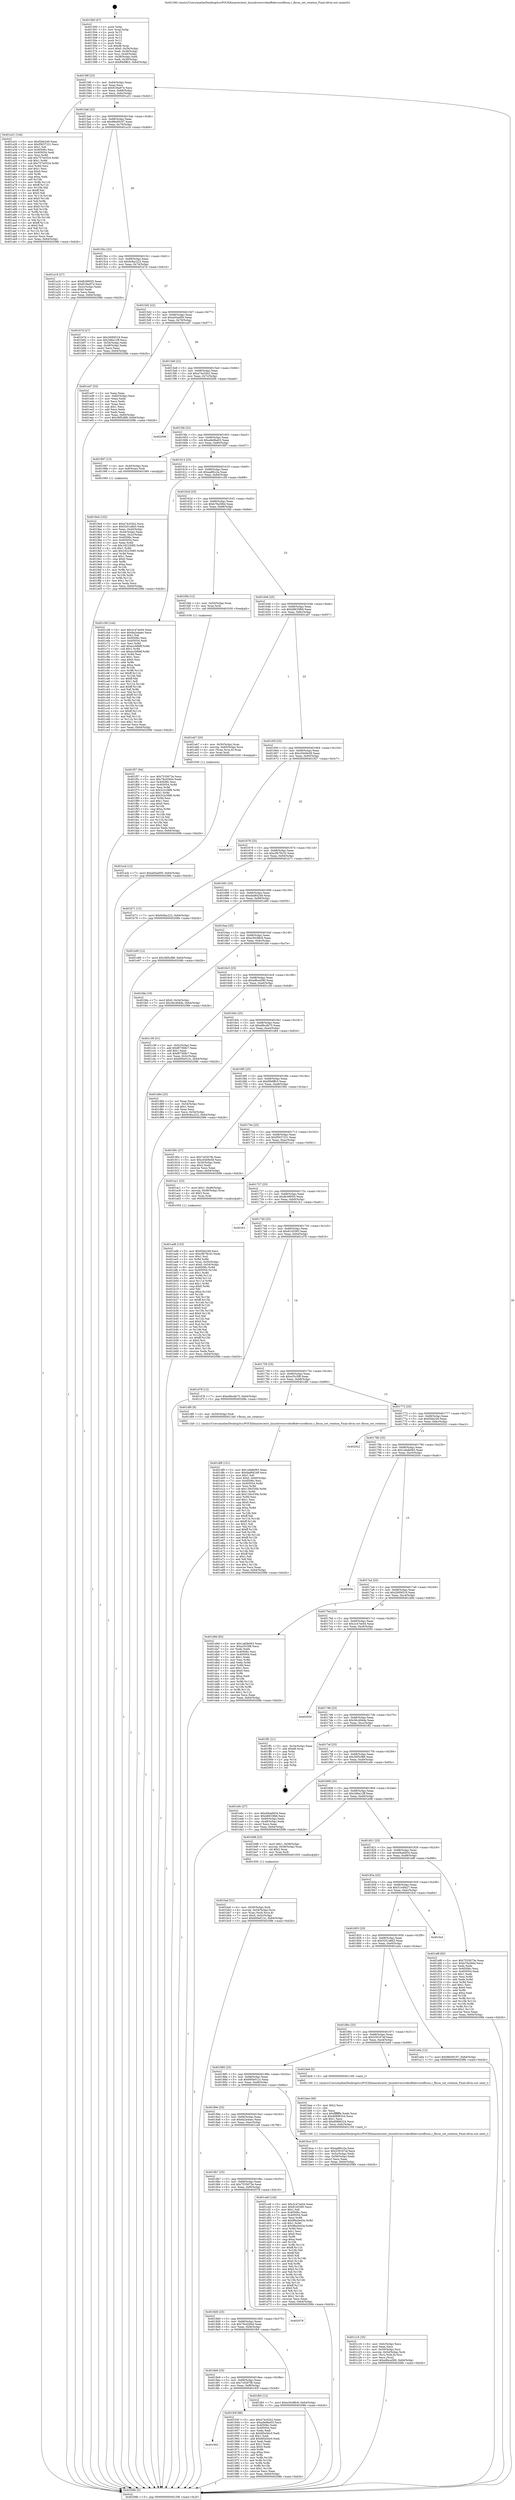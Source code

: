 digraph "0x401560" {
  label = "0x401560 (/mnt/c/Users/mathe/Desktop/tcc/POCII/binaries/extr_linuxdriversvideofbdevcorefbcon.c_fbcon_set_rotation_Final-ollvm.out::main(0))"
  labelloc = "t"
  node[shape=record]

  Entry [label="",width=0.3,height=0.3,shape=circle,fillcolor=black,style=filled]
  "0x40158f" [label="{
     0x40158f [23]\l
     | [instrs]\l
     &nbsp;&nbsp;0x40158f \<+3\>: mov -0x64(%rbp),%eax\l
     &nbsp;&nbsp;0x401592 \<+2\>: mov %eax,%ecx\l
     &nbsp;&nbsp;0x401594 \<+6\>: sub $0x81f4a974,%ecx\l
     &nbsp;&nbsp;0x40159a \<+3\>: mov %eax,-0x68(%rbp)\l
     &nbsp;&nbsp;0x40159d \<+3\>: mov %ecx,-0x6c(%rbp)\l
     &nbsp;&nbsp;0x4015a0 \<+6\>: je 0000000000401a31 \<main+0x4d1\>\l
  }"]
  "0x401a31" [label="{
     0x401a31 [144]\l
     | [instrs]\l
     &nbsp;&nbsp;0x401a31 \<+5\>: mov $0xf2bb249,%eax\l
     &nbsp;&nbsp;0x401a36 \<+5\>: mov $0xf5637221,%ecx\l
     &nbsp;&nbsp;0x401a3b \<+2\>: mov $0x1,%dl\l
     &nbsp;&nbsp;0x401a3d \<+7\>: mov 0x40506c,%esi\l
     &nbsp;&nbsp;0x401a44 \<+7\>: mov 0x405054,%edi\l
     &nbsp;&nbsp;0x401a4b \<+3\>: mov %esi,%r8d\l
     &nbsp;&nbsp;0x401a4e \<+7\>: add $0x757e0324,%r8d\l
     &nbsp;&nbsp;0x401a55 \<+4\>: sub $0x1,%r8d\l
     &nbsp;&nbsp;0x401a59 \<+7\>: sub $0x757e0324,%r8d\l
     &nbsp;&nbsp;0x401a60 \<+4\>: imul %r8d,%esi\l
     &nbsp;&nbsp;0x401a64 \<+3\>: and $0x1,%esi\l
     &nbsp;&nbsp;0x401a67 \<+3\>: cmp $0x0,%esi\l
     &nbsp;&nbsp;0x401a6a \<+4\>: sete %r9b\l
     &nbsp;&nbsp;0x401a6e \<+3\>: cmp $0xa,%edi\l
     &nbsp;&nbsp;0x401a71 \<+4\>: setl %r10b\l
     &nbsp;&nbsp;0x401a75 \<+3\>: mov %r9b,%r11b\l
     &nbsp;&nbsp;0x401a78 \<+4\>: xor $0xff,%r11b\l
     &nbsp;&nbsp;0x401a7c \<+3\>: mov %r10b,%bl\l
     &nbsp;&nbsp;0x401a7f \<+3\>: xor $0xff,%bl\l
     &nbsp;&nbsp;0x401a82 \<+3\>: xor $0x0,%dl\l
     &nbsp;&nbsp;0x401a85 \<+3\>: mov %r11b,%r14b\l
     &nbsp;&nbsp;0x401a88 \<+4\>: and $0x0,%r14b\l
     &nbsp;&nbsp;0x401a8c \<+3\>: and %dl,%r9b\l
     &nbsp;&nbsp;0x401a8f \<+3\>: mov %bl,%r15b\l
     &nbsp;&nbsp;0x401a92 \<+4\>: and $0x0,%r15b\l
     &nbsp;&nbsp;0x401a96 \<+3\>: and %dl,%r10b\l
     &nbsp;&nbsp;0x401a99 \<+3\>: or %r9b,%r14b\l
     &nbsp;&nbsp;0x401a9c \<+3\>: or %r10b,%r15b\l
     &nbsp;&nbsp;0x401a9f \<+3\>: xor %r15b,%r14b\l
     &nbsp;&nbsp;0x401aa2 \<+3\>: or %bl,%r11b\l
     &nbsp;&nbsp;0x401aa5 \<+4\>: xor $0xff,%r11b\l
     &nbsp;&nbsp;0x401aa9 \<+3\>: or $0x0,%dl\l
     &nbsp;&nbsp;0x401aac \<+3\>: and %dl,%r11b\l
     &nbsp;&nbsp;0x401aaf \<+3\>: or %r11b,%r14b\l
     &nbsp;&nbsp;0x401ab2 \<+4\>: test $0x1,%r14b\l
     &nbsp;&nbsp;0x401ab6 \<+3\>: cmovne %ecx,%eax\l
     &nbsp;&nbsp;0x401ab9 \<+3\>: mov %eax,-0x64(%rbp)\l
     &nbsp;&nbsp;0x401abc \<+5\>: jmp 000000000040208b \<main+0xb2b\>\l
  }"]
  "0x4015a6" [label="{
     0x4015a6 [22]\l
     | [instrs]\l
     &nbsp;&nbsp;0x4015a6 \<+5\>: jmp 00000000004015ab \<main+0x4b\>\l
     &nbsp;&nbsp;0x4015ab \<+3\>: mov -0x68(%rbp),%eax\l
     &nbsp;&nbsp;0x4015ae \<+5\>: sub $0x98e09197,%eax\l
     &nbsp;&nbsp;0x4015b3 \<+3\>: mov %eax,-0x70(%rbp)\l
     &nbsp;&nbsp;0x4015b6 \<+6\>: je 0000000000401a16 \<main+0x4b6\>\l
  }"]
  Exit [label="",width=0.3,height=0.3,shape=circle,fillcolor=black,style=filled,peripheries=2]
  "0x401a16" [label="{
     0x401a16 [27]\l
     | [instrs]\l
     &nbsp;&nbsp;0x401a16 \<+5\>: mov $0xfb3995f3,%eax\l
     &nbsp;&nbsp;0x401a1b \<+5\>: mov $0x81f4a974,%ecx\l
     &nbsp;&nbsp;0x401a20 \<+3\>: mov -0x2c(%rbp),%edx\l
     &nbsp;&nbsp;0x401a23 \<+3\>: cmp $0x0,%edx\l
     &nbsp;&nbsp;0x401a26 \<+3\>: cmove %ecx,%eax\l
     &nbsp;&nbsp;0x401a29 \<+3\>: mov %eax,-0x64(%rbp)\l
     &nbsp;&nbsp;0x401a2c \<+5\>: jmp 000000000040208b \<main+0xb2b\>\l
  }"]
  "0x4015bc" [label="{
     0x4015bc [22]\l
     | [instrs]\l
     &nbsp;&nbsp;0x4015bc \<+5\>: jmp 00000000004015c1 \<main+0x61\>\l
     &nbsp;&nbsp;0x4015c1 \<+3\>: mov -0x68(%rbp),%eax\l
     &nbsp;&nbsp;0x4015c4 \<+5\>: sub $0x9c8ac222,%eax\l
     &nbsp;&nbsp;0x4015c9 \<+3\>: mov %eax,-0x74(%rbp)\l
     &nbsp;&nbsp;0x4015cc \<+6\>: je 0000000000401b7d \<main+0x61d\>\l
  }"]
  "0x401f57" [label="{
     0x401f57 [94]\l
     | [instrs]\l
     &nbsp;&nbsp;0x401f57 \<+5\>: mov $0x7535673e,%ecx\l
     &nbsp;&nbsp;0x401f5c \<+5\>: mov $0x79cd2844,%edx\l
     &nbsp;&nbsp;0x401f61 \<+7\>: mov 0x40506c,%esi\l
     &nbsp;&nbsp;0x401f68 \<+8\>: mov 0x405054,%r8d\l
     &nbsp;&nbsp;0x401f70 \<+3\>: mov %esi,%r9d\l
     &nbsp;&nbsp;0x401f73 \<+7\>: sub $0x3c2c38f6,%r9d\l
     &nbsp;&nbsp;0x401f7a \<+4\>: sub $0x1,%r9d\l
     &nbsp;&nbsp;0x401f7e \<+7\>: add $0x3c2c38f6,%r9d\l
     &nbsp;&nbsp;0x401f85 \<+4\>: imul %r9d,%esi\l
     &nbsp;&nbsp;0x401f89 \<+3\>: and $0x1,%esi\l
     &nbsp;&nbsp;0x401f8c \<+3\>: cmp $0x0,%esi\l
     &nbsp;&nbsp;0x401f8f \<+4\>: sete %r10b\l
     &nbsp;&nbsp;0x401f93 \<+4\>: cmp $0xa,%r8d\l
     &nbsp;&nbsp;0x401f97 \<+4\>: setl %r11b\l
     &nbsp;&nbsp;0x401f9b \<+3\>: mov %r10b,%bl\l
     &nbsp;&nbsp;0x401f9e \<+3\>: and %r11b,%bl\l
     &nbsp;&nbsp;0x401fa1 \<+3\>: xor %r11b,%r10b\l
     &nbsp;&nbsp;0x401fa4 \<+3\>: or %r10b,%bl\l
     &nbsp;&nbsp;0x401fa7 \<+3\>: test $0x1,%bl\l
     &nbsp;&nbsp;0x401faa \<+3\>: cmovne %edx,%ecx\l
     &nbsp;&nbsp;0x401fad \<+3\>: mov %ecx,-0x64(%rbp)\l
     &nbsp;&nbsp;0x401fb0 \<+5\>: jmp 000000000040208b \<main+0xb2b\>\l
  }"]
  "0x401b7d" [label="{
     0x401b7d [27]\l
     | [instrs]\l
     &nbsp;&nbsp;0x401b7d \<+5\>: mov $0x260f4519,%eax\l
     &nbsp;&nbsp;0x401b82 \<+5\>: mov $0x3d6e12ff,%ecx\l
     &nbsp;&nbsp;0x401b87 \<+3\>: mov -0x54(%rbp),%edx\l
     &nbsp;&nbsp;0x401b8a \<+3\>: cmp -0x48(%rbp),%edx\l
     &nbsp;&nbsp;0x401b8d \<+3\>: cmovl %ecx,%eax\l
     &nbsp;&nbsp;0x401b90 \<+3\>: mov %eax,-0x64(%rbp)\l
     &nbsp;&nbsp;0x401b93 \<+5\>: jmp 000000000040208b \<main+0xb2b\>\l
  }"]
  "0x4015d2" [label="{
     0x4015d2 [22]\l
     | [instrs]\l
     &nbsp;&nbsp;0x4015d2 \<+5\>: jmp 00000000004015d7 \<main+0x77\>\l
     &nbsp;&nbsp;0x4015d7 \<+3\>: mov -0x68(%rbp),%eax\l
     &nbsp;&nbsp;0x4015da \<+5\>: sub $0xa05aef50,%eax\l
     &nbsp;&nbsp;0x4015df \<+3\>: mov %eax,-0x78(%rbp)\l
     &nbsp;&nbsp;0x4015e2 \<+6\>: je 0000000000401ed7 \<main+0x977\>\l
  }"]
  "0x401ecb" [label="{
     0x401ecb [12]\l
     | [instrs]\l
     &nbsp;&nbsp;0x401ecb \<+7\>: movl $0xa05aef50,-0x64(%rbp)\l
     &nbsp;&nbsp;0x401ed2 \<+5\>: jmp 000000000040208b \<main+0xb2b\>\l
  }"]
  "0x401ed7" [label="{
     0x401ed7 [33]\l
     | [instrs]\l
     &nbsp;&nbsp;0x401ed7 \<+2\>: xor %eax,%eax\l
     &nbsp;&nbsp;0x401ed9 \<+3\>: mov -0x60(%rbp),%ecx\l
     &nbsp;&nbsp;0x401edc \<+2\>: mov %eax,%edx\l
     &nbsp;&nbsp;0x401ede \<+2\>: sub %ecx,%edx\l
     &nbsp;&nbsp;0x401ee0 \<+2\>: mov %eax,%ecx\l
     &nbsp;&nbsp;0x401ee2 \<+3\>: sub $0x1,%ecx\l
     &nbsp;&nbsp;0x401ee5 \<+2\>: add %ecx,%edx\l
     &nbsp;&nbsp;0x401ee7 \<+2\>: sub %edx,%eax\l
     &nbsp;&nbsp;0x401ee9 \<+3\>: mov %eax,-0x60(%rbp)\l
     &nbsp;&nbsp;0x401eec \<+7\>: movl $0x36f5cf88,-0x64(%rbp)\l
     &nbsp;&nbsp;0x401ef3 \<+5\>: jmp 000000000040208b \<main+0xb2b\>\l
  }"]
  "0x4015e8" [label="{
     0x4015e8 [22]\l
     | [instrs]\l
     &nbsp;&nbsp;0x4015e8 \<+5\>: jmp 00000000004015ed \<main+0x8d\>\l
     &nbsp;&nbsp;0x4015ed \<+3\>: mov -0x68(%rbp),%eax\l
     &nbsp;&nbsp;0x4015f0 \<+5\>: sub $0xa74c02b2,%eax\l
     &nbsp;&nbsp;0x4015f5 \<+3\>: mov %eax,-0x7c(%rbp)\l
     &nbsp;&nbsp;0x4015f8 \<+6\>: je 0000000000402006 \<main+0xaa6\>\l
  }"]
  "0x401df9" [label="{
     0x401df9 [151]\l
     | [instrs]\l
     &nbsp;&nbsp;0x401df9 \<+5\>: mov $0x1a6db063,%eax\l
     &nbsp;&nbsp;0x401dfe \<+5\>: mov $0xdad84249,%ecx\l
     &nbsp;&nbsp;0x401e03 \<+2\>: mov $0x1,%dl\l
     &nbsp;&nbsp;0x401e05 \<+7\>: movl $0x0,-0x60(%rbp)\l
     &nbsp;&nbsp;0x401e0c \<+7\>: mov 0x40506c,%esi\l
     &nbsp;&nbsp;0x401e13 \<+8\>: mov 0x405054,%r8d\l
     &nbsp;&nbsp;0x401e1b \<+3\>: mov %esi,%r9d\l
     &nbsp;&nbsp;0x401e1e \<+7\>: sub $0x139c530b,%r9d\l
     &nbsp;&nbsp;0x401e25 \<+4\>: sub $0x1,%r9d\l
     &nbsp;&nbsp;0x401e29 \<+7\>: add $0x139c530b,%r9d\l
     &nbsp;&nbsp;0x401e30 \<+4\>: imul %r9d,%esi\l
     &nbsp;&nbsp;0x401e34 \<+3\>: and $0x1,%esi\l
     &nbsp;&nbsp;0x401e37 \<+3\>: cmp $0x0,%esi\l
     &nbsp;&nbsp;0x401e3a \<+4\>: sete %r10b\l
     &nbsp;&nbsp;0x401e3e \<+4\>: cmp $0xa,%r8d\l
     &nbsp;&nbsp;0x401e42 \<+4\>: setl %r11b\l
     &nbsp;&nbsp;0x401e46 \<+3\>: mov %r10b,%bl\l
     &nbsp;&nbsp;0x401e49 \<+3\>: xor $0xff,%bl\l
     &nbsp;&nbsp;0x401e4c \<+3\>: mov %r11b,%r14b\l
     &nbsp;&nbsp;0x401e4f \<+4\>: xor $0xff,%r14b\l
     &nbsp;&nbsp;0x401e53 \<+3\>: xor $0x1,%dl\l
     &nbsp;&nbsp;0x401e56 \<+3\>: mov %bl,%r15b\l
     &nbsp;&nbsp;0x401e59 \<+4\>: and $0xff,%r15b\l
     &nbsp;&nbsp;0x401e5d \<+3\>: and %dl,%r10b\l
     &nbsp;&nbsp;0x401e60 \<+3\>: mov %r14b,%r12b\l
     &nbsp;&nbsp;0x401e63 \<+4\>: and $0xff,%r12b\l
     &nbsp;&nbsp;0x401e67 \<+3\>: and %dl,%r11b\l
     &nbsp;&nbsp;0x401e6a \<+3\>: or %r10b,%r15b\l
     &nbsp;&nbsp;0x401e6d \<+3\>: or %r11b,%r12b\l
     &nbsp;&nbsp;0x401e70 \<+3\>: xor %r12b,%r15b\l
     &nbsp;&nbsp;0x401e73 \<+3\>: or %r14b,%bl\l
     &nbsp;&nbsp;0x401e76 \<+3\>: xor $0xff,%bl\l
     &nbsp;&nbsp;0x401e79 \<+3\>: or $0x1,%dl\l
     &nbsp;&nbsp;0x401e7c \<+2\>: and %dl,%bl\l
     &nbsp;&nbsp;0x401e7e \<+3\>: or %bl,%r15b\l
     &nbsp;&nbsp;0x401e81 \<+4\>: test $0x1,%r15b\l
     &nbsp;&nbsp;0x401e85 \<+3\>: cmovne %ecx,%eax\l
     &nbsp;&nbsp;0x401e88 \<+3\>: mov %eax,-0x64(%rbp)\l
     &nbsp;&nbsp;0x401e8b \<+5\>: jmp 000000000040208b \<main+0xb2b\>\l
  }"]
  "0x402006" [label="{
     0x402006\l
  }", style=dashed]
  "0x4015fe" [label="{
     0x4015fe [22]\l
     | [instrs]\l
     &nbsp;&nbsp;0x4015fe \<+5\>: jmp 0000000000401603 \<main+0xa3\>\l
     &nbsp;&nbsp;0x401603 \<+3\>: mov -0x68(%rbp),%eax\l
     &nbsp;&nbsp;0x401606 \<+5\>: sub $0xa9e9be03,%eax\l
     &nbsp;&nbsp;0x40160b \<+3\>: mov %eax,-0x80(%rbp)\l
     &nbsp;&nbsp;0x40160e \<+6\>: je 0000000000401997 \<main+0x437\>\l
  }"]
  "0x401c16" [label="{
     0x401c16 [35]\l
     | [instrs]\l
     &nbsp;&nbsp;0x401c16 \<+6\>: mov -0xfc(%rbp),%ecx\l
     &nbsp;&nbsp;0x401c1c \<+3\>: imul %eax,%ecx\l
     &nbsp;&nbsp;0x401c1f \<+4\>: mov -0x50(%rbp),%rsi\l
     &nbsp;&nbsp;0x401c23 \<+4\>: movslq -0x54(%rbp),%rdi\l
     &nbsp;&nbsp;0x401c27 \<+4\>: mov (%rsi,%rdi,8),%rsi\l
     &nbsp;&nbsp;0x401c2b \<+2\>: mov %ecx,(%rsi)\l
     &nbsp;&nbsp;0x401c2d \<+7\>: movl $0xe8bca580,-0x64(%rbp)\l
     &nbsp;&nbsp;0x401c34 \<+5\>: jmp 000000000040208b \<main+0xb2b\>\l
  }"]
  "0x401997" [label="{
     0x401997 [13]\l
     | [instrs]\l
     &nbsp;&nbsp;0x401997 \<+4\>: mov -0x40(%rbp),%rax\l
     &nbsp;&nbsp;0x40199b \<+4\>: mov 0x8(%rax),%rdi\l
     &nbsp;&nbsp;0x40199f \<+5\>: call 0000000000401060 \<atoi@plt\>\l
     | [calls]\l
     &nbsp;&nbsp;0x401060 \{1\} (unknown)\l
  }"]
  "0x401614" [label="{
     0x401614 [25]\l
     | [instrs]\l
     &nbsp;&nbsp;0x401614 \<+5\>: jmp 0000000000401619 \<main+0xb9\>\l
     &nbsp;&nbsp;0x401619 \<+3\>: mov -0x68(%rbp),%eax\l
     &nbsp;&nbsp;0x40161c \<+5\>: sub $0xaa8fcc2a,%eax\l
     &nbsp;&nbsp;0x401621 \<+6\>: mov %eax,-0x84(%rbp)\l
     &nbsp;&nbsp;0x401627 \<+6\>: je 0000000000401c58 \<main+0x6f8\>\l
  }"]
  "0x401bee" [label="{
     0x401bee [40]\l
     | [instrs]\l
     &nbsp;&nbsp;0x401bee \<+5\>: mov $0x2,%ecx\l
     &nbsp;&nbsp;0x401bf3 \<+1\>: cltd\l
     &nbsp;&nbsp;0x401bf4 \<+2\>: idiv %ecx\l
     &nbsp;&nbsp;0x401bf6 \<+6\>: imul $0xfffffffe,%edx,%ecx\l
     &nbsp;&nbsp;0x401bfc \<+6\>: sub $0xd0896324,%ecx\l
     &nbsp;&nbsp;0x401c02 \<+3\>: add $0x1,%ecx\l
     &nbsp;&nbsp;0x401c05 \<+6\>: add $0xd0896324,%ecx\l
     &nbsp;&nbsp;0x401c0b \<+6\>: mov %ecx,-0xfc(%rbp)\l
     &nbsp;&nbsp;0x401c11 \<+5\>: call 0000000000401160 \<next_i\>\l
     | [calls]\l
     &nbsp;&nbsp;0x401160 \{1\} (/mnt/c/Users/mathe/Desktop/tcc/POCII/binaries/extr_linuxdriversvideofbdevcorefbcon.c_fbcon_set_rotation_Final-ollvm.out::next_i)\l
  }"]
  "0x401c58" [label="{
     0x401c58 [144]\l
     | [instrs]\l
     &nbsp;&nbsp;0x401c58 \<+5\>: mov $0x2c47ee04,%eax\l
     &nbsp;&nbsp;0x401c5d \<+5\>: mov $0x6a2e4aec,%ecx\l
     &nbsp;&nbsp;0x401c62 \<+2\>: mov $0x1,%dl\l
     &nbsp;&nbsp;0x401c64 \<+7\>: mov 0x40506c,%esi\l
     &nbsp;&nbsp;0x401c6b \<+7\>: mov 0x405054,%edi\l
     &nbsp;&nbsp;0x401c72 \<+3\>: mov %esi,%r8d\l
     &nbsp;&nbsp;0x401c75 \<+7\>: add $0xeccbfb8f,%r8d\l
     &nbsp;&nbsp;0x401c7c \<+4\>: sub $0x1,%r8d\l
     &nbsp;&nbsp;0x401c80 \<+7\>: sub $0xeccbfb8f,%r8d\l
     &nbsp;&nbsp;0x401c87 \<+4\>: imul %r8d,%esi\l
     &nbsp;&nbsp;0x401c8b \<+3\>: and $0x1,%esi\l
     &nbsp;&nbsp;0x401c8e \<+3\>: cmp $0x0,%esi\l
     &nbsp;&nbsp;0x401c91 \<+4\>: sete %r9b\l
     &nbsp;&nbsp;0x401c95 \<+3\>: cmp $0xa,%edi\l
     &nbsp;&nbsp;0x401c98 \<+4\>: setl %r10b\l
     &nbsp;&nbsp;0x401c9c \<+3\>: mov %r9b,%r11b\l
     &nbsp;&nbsp;0x401c9f \<+4\>: xor $0xff,%r11b\l
     &nbsp;&nbsp;0x401ca3 \<+3\>: mov %r10b,%bl\l
     &nbsp;&nbsp;0x401ca6 \<+3\>: xor $0xff,%bl\l
     &nbsp;&nbsp;0x401ca9 \<+3\>: xor $0x1,%dl\l
     &nbsp;&nbsp;0x401cac \<+3\>: mov %r11b,%r14b\l
     &nbsp;&nbsp;0x401caf \<+4\>: and $0xff,%r14b\l
     &nbsp;&nbsp;0x401cb3 \<+3\>: and %dl,%r9b\l
     &nbsp;&nbsp;0x401cb6 \<+3\>: mov %bl,%r15b\l
     &nbsp;&nbsp;0x401cb9 \<+4\>: and $0xff,%r15b\l
     &nbsp;&nbsp;0x401cbd \<+3\>: and %dl,%r10b\l
     &nbsp;&nbsp;0x401cc0 \<+3\>: or %r9b,%r14b\l
     &nbsp;&nbsp;0x401cc3 \<+3\>: or %r10b,%r15b\l
     &nbsp;&nbsp;0x401cc6 \<+3\>: xor %r15b,%r14b\l
     &nbsp;&nbsp;0x401cc9 \<+3\>: or %bl,%r11b\l
     &nbsp;&nbsp;0x401ccc \<+4\>: xor $0xff,%r11b\l
     &nbsp;&nbsp;0x401cd0 \<+3\>: or $0x1,%dl\l
     &nbsp;&nbsp;0x401cd3 \<+3\>: and %dl,%r11b\l
     &nbsp;&nbsp;0x401cd6 \<+3\>: or %r11b,%r14b\l
     &nbsp;&nbsp;0x401cd9 \<+4\>: test $0x1,%r14b\l
     &nbsp;&nbsp;0x401cdd \<+3\>: cmovne %ecx,%eax\l
     &nbsp;&nbsp;0x401ce0 \<+3\>: mov %eax,-0x64(%rbp)\l
     &nbsp;&nbsp;0x401ce3 \<+5\>: jmp 000000000040208b \<main+0xb2b\>\l
  }"]
  "0x40162d" [label="{
     0x40162d [25]\l
     | [instrs]\l
     &nbsp;&nbsp;0x40162d \<+5\>: jmp 0000000000401632 \<main+0xd2\>\l
     &nbsp;&nbsp;0x401632 \<+3\>: mov -0x68(%rbp),%eax\l
     &nbsp;&nbsp;0x401635 \<+5\>: sub $0xb7fa266d,%eax\l
     &nbsp;&nbsp;0x40163a \<+6\>: mov %eax,-0x88(%rbp)\l
     &nbsp;&nbsp;0x401640 \<+6\>: je 0000000000401f4b \<main+0x9eb\>\l
  }"]
  "0x401baf" [label="{
     0x401baf [31]\l
     | [instrs]\l
     &nbsp;&nbsp;0x401baf \<+4\>: mov -0x50(%rbp),%rdi\l
     &nbsp;&nbsp;0x401bb3 \<+4\>: movslq -0x54(%rbp),%rcx\l
     &nbsp;&nbsp;0x401bb7 \<+4\>: mov %rax,(%rdi,%rcx,8)\l
     &nbsp;&nbsp;0x401bbb \<+7\>: movl $0x0,-0x5c(%rbp)\l
     &nbsp;&nbsp;0x401bc2 \<+7\>: movl $0x695e012c,-0x64(%rbp)\l
     &nbsp;&nbsp;0x401bc9 \<+5\>: jmp 000000000040208b \<main+0xb2b\>\l
  }"]
  "0x401f4b" [label="{
     0x401f4b [12]\l
     | [instrs]\l
     &nbsp;&nbsp;0x401f4b \<+4\>: mov -0x50(%rbp),%rax\l
     &nbsp;&nbsp;0x401f4f \<+3\>: mov %rax,%rdi\l
     &nbsp;&nbsp;0x401f52 \<+5\>: call 0000000000401030 \<free@plt\>\l
     | [calls]\l
     &nbsp;&nbsp;0x401030 \{1\} (unknown)\l
  }"]
  "0x401646" [label="{
     0x401646 [25]\l
     | [instrs]\l
     &nbsp;&nbsp;0x401646 \<+5\>: jmp 000000000040164b \<main+0xeb\>\l
     &nbsp;&nbsp;0x40164b \<+3\>: mov -0x68(%rbp),%eax\l
     &nbsp;&nbsp;0x40164e \<+5\>: sub $0xb8633fb6,%eax\l
     &nbsp;&nbsp;0x401653 \<+6\>: mov %eax,-0x8c(%rbp)\l
     &nbsp;&nbsp;0x401659 \<+6\>: je 0000000000401eb7 \<main+0x957\>\l
  }"]
  "0x401ad8" [label="{
     0x401ad8 [153]\l
     | [instrs]\l
     &nbsp;&nbsp;0x401ad8 \<+5\>: mov $0xf2bb249,%ecx\l
     &nbsp;&nbsp;0x401add \<+5\>: mov $0xc9b78c32,%edx\l
     &nbsp;&nbsp;0x401ae2 \<+3\>: mov $0x1,%sil\l
     &nbsp;&nbsp;0x401ae5 \<+3\>: xor %r8d,%r8d\l
     &nbsp;&nbsp;0x401ae8 \<+4\>: mov %rax,-0x50(%rbp)\l
     &nbsp;&nbsp;0x401aec \<+7\>: movl $0x0,-0x54(%rbp)\l
     &nbsp;&nbsp;0x401af3 \<+8\>: mov 0x40506c,%r9d\l
     &nbsp;&nbsp;0x401afb \<+8\>: mov 0x405054,%r10d\l
     &nbsp;&nbsp;0x401b03 \<+4\>: sub $0x1,%r8d\l
     &nbsp;&nbsp;0x401b07 \<+3\>: mov %r9d,%r11d\l
     &nbsp;&nbsp;0x401b0a \<+3\>: add %r8d,%r11d\l
     &nbsp;&nbsp;0x401b0d \<+4\>: imul %r11d,%r9d\l
     &nbsp;&nbsp;0x401b11 \<+4\>: and $0x1,%r9d\l
     &nbsp;&nbsp;0x401b15 \<+4\>: cmp $0x0,%r9d\l
     &nbsp;&nbsp;0x401b19 \<+3\>: sete %bl\l
     &nbsp;&nbsp;0x401b1c \<+4\>: cmp $0xa,%r10d\l
     &nbsp;&nbsp;0x401b20 \<+4\>: setl %r14b\l
     &nbsp;&nbsp;0x401b24 \<+3\>: mov %bl,%r15b\l
     &nbsp;&nbsp;0x401b27 \<+4\>: xor $0xff,%r15b\l
     &nbsp;&nbsp;0x401b2b \<+3\>: mov %r14b,%r12b\l
     &nbsp;&nbsp;0x401b2e \<+4\>: xor $0xff,%r12b\l
     &nbsp;&nbsp;0x401b32 \<+4\>: xor $0x0,%sil\l
     &nbsp;&nbsp;0x401b36 \<+3\>: mov %r15b,%r13b\l
     &nbsp;&nbsp;0x401b39 \<+4\>: and $0x0,%r13b\l
     &nbsp;&nbsp;0x401b3d \<+3\>: and %sil,%bl\l
     &nbsp;&nbsp;0x401b40 \<+3\>: mov %r12b,%al\l
     &nbsp;&nbsp;0x401b43 \<+2\>: and $0x0,%al\l
     &nbsp;&nbsp;0x401b45 \<+3\>: and %sil,%r14b\l
     &nbsp;&nbsp;0x401b48 \<+3\>: or %bl,%r13b\l
     &nbsp;&nbsp;0x401b4b \<+3\>: or %r14b,%al\l
     &nbsp;&nbsp;0x401b4e \<+3\>: xor %al,%r13b\l
     &nbsp;&nbsp;0x401b51 \<+3\>: or %r12b,%r15b\l
     &nbsp;&nbsp;0x401b54 \<+4\>: xor $0xff,%r15b\l
     &nbsp;&nbsp;0x401b58 \<+4\>: or $0x0,%sil\l
     &nbsp;&nbsp;0x401b5c \<+3\>: and %sil,%r15b\l
     &nbsp;&nbsp;0x401b5f \<+3\>: or %r15b,%r13b\l
     &nbsp;&nbsp;0x401b62 \<+4\>: test $0x1,%r13b\l
     &nbsp;&nbsp;0x401b66 \<+3\>: cmovne %edx,%ecx\l
     &nbsp;&nbsp;0x401b69 \<+3\>: mov %ecx,-0x64(%rbp)\l
     &nbsp;&nbsp;0x401b6c \<+5\>: jmp 000000000040208b \<main+0xb2b\>\l
  }"]
  "0x401eb7" [label="{
     0x401eb7 [20]\l
     | [instrs]\l
     &nbsp;&nbsp;0x401eb7 \<+4\>: mov -0x50(%rbp),%rax\l
     &nbsp;&nbsp;0x401ebb \<+4\>: movslq -0x60(%rbp),%rcx\l
     &nbsp;&nbsp;0x401ebf \<+4\>: mov (%rax,%rcx,8),%rax\l
     &nbsp;&nbsp;0x401ec3 \<+3\>: mov %rax,%rdi\l
     &nbsp;&nbsp;0x401ec6 \<+5\>: call 0000000000401030 \<free@plt\>\l
     | [calls]\l
     &nbsp;&nbsp;0x401030 \{1\} (unknown)\l
  }"]
  "0x40165f" [label="{
     0x40165f [25]\l
     | [instrs]\l
     &nbsp;&nbsp;0x40165f \<+5\>: jmp 0000000000401664 \<main+0x104\>\l
     &nbsp;&nbsp;0x401664 \<+3\>: mov -0x68(%rbp),%eax\l
     &nbsp;&nbsp;0x401667 \<+5\>: sub $0xc0449e58,%eax\l
     &nbsp;&nbsp;0x40166c \<+6\>: mov %eax,-0x90(%rbp)\l
     &nbsp;&nbsp;0x401672 \<+6\>: je 0000000000401927 \<main+0x3c7\>\l
  }"]
  "0x4019a4" [label="{
     0x4019a4 [102]\l
     | [instrs]\l
     &nbsp;&nbsp;0x4019a4 \<+5\>: mov $0xa74c02b2,%ecx\l
     &nbsp;&nbsp;0x4019a9 \<+5\>: mov $0x5201a8d3,%edx\l
     &nbsp;&nbsp;0x4019ae \<+3\>: mov %eax,-0x44(%rbp)\l
     &nbsp;&nbsp;0x4019b1 \<+3\>: mov -0x44(%rbp),%eax\l
     &nbsp;&nbsp;0x4019b4 \<+3\>: mov %eax,-0x2c(%rbp)\l
     &nbsp;&nbsp;0x4019b7 \<+7\>: mov 0x40506c,%eax\l
     &nbsp;&nbsp;0x4019be \<+7\>: mov 0x405054,%esi\l
     &nbsp;&nbsp;0x4019c5 \<+3\>: mov %eax,%r8d\l
     &nbsp;&nbsp;0x4019c8 \<+7\>: sub $0x18223085,%r8d\l
     &nbsp;&nbsp;0x4019cf \<+4\>: sub $0x1,%r8d\l
     &nbsp;&nbsp;0x4019d3 \<+7\>: add $0x18223085,%r8d\l
     &nbsp;&nbsp;0x4019da \<+4\>: imul %r8d,%eax\l
     &nbsp;&nbsp;0x4019de \<+3\>: and $0x1,%eax\l
     &nbsp;&nbsp;0x4019e1 \<+3\>: cmp $0x0,%eax\l
     &nbsp;&nbsp;0x4019e4 \<+4\>: sete %r9b\l
     &nbsp;&nbsp;0x4019e8 \<+3\>: cmp $0xa,%esi\l
     &nbsp;&nbsp;0x4019eb \<+4\>: setl %r10b\l
     &nbsp;&nbsp;0x4019ef \<+3\>: mov %r9b,%r11b\l
     &nbsp;&nbsp;0x4019f2 \<+3\>: and %r10b,%r11b\l
     &nbsp;&nbsp;0x4019f5 \<+3\>: xor %r10b,%r9b\l
     &nbsp;&nbsp;0x4019f8 \<+3\>: or %r9b,%r11b\l
     &nbsp;&nbsp;0x4019fb \<+4\>: test $0x1,%r11b\l
     &nbsp;&nbsp;0x4019ff \<+3\>: cmovne %edx,%ecx\l
     &nbsp;&nbsp;0x401a02 \<+3\>: mov %ecx,-0x64(%rbp)\l
     &nbsp;&nbsp;0x401a05 \<+5\>: jmp 000000000040208b \<main+0xb2b\>\l
  }"]
  "0x401927" [label="{
     0x401927\l
  }", style=dashed]
  "0x401678" [label="{
     0x401678 [25]\l
     | [instrs]\l
     &nbsp;&nbsp;0x401678 \<+5\>: jmp 000000000040167d \<main+0x11d\>\l
     &nbsp;&nbsp;0x40167d \<+3\>: mov -0x68(%rbp),%eax\l
     &nbsp;&nbsp;0x401680 \<+5\>: sub $0xc9b78c32,%eax\l
     &nbsp;&nbsp;0x401685 \<+6\>: mov %eax,-0x94(%rbp)\l
     &nbsp;&nbsp;0x40168b \<+6\>: je 0000000000401b71 \<main+0x611\>\l
  }"]
  "0x401902" [label="{
     0x401902\l
  }", style=dashed]
  "0x401b71" [label="{
     0x401b71 [12]\l
     | [instrs]\l
     &nbsp;&nbsp;0x401b71 \<+7\>: movl $0x9c8ac222,-0x64(%rbp)\l
     &nbsp;&nbsp;0x401b78 \<+5\>: jmp 000000000040208b \<main+0xb2b\>\l
  }"]
  "0x401691" [label="{
     0x401691 [25]\l
     | [instrs]\l
     &nbsp;&nbsp;0x401691 \<+5\>: jmp 0000000000401696 \<main+0x136\>\l
     &nbsp;&nbsp;0x401696 \<+3\>: mov -0x68(%rbp),%eax\l
     &nbsp;&nbsp;0x401699 \<+5\>: sub $0xdad84249,%eax\l
     &nbsp;&nbsp;0x40169e \<+6\>: mov %eax,-0x98(%rbp)\l
     &nbsp;&nbsp;0x4016a4 \<+6\>: je 0000000000401e90 \<main+0x930\>\l
  }"]
  "0x40193f" [label="{
     0x40193f [88]\l
     | [instrs]\l
     &nbsp;&nbsp;0x40193f \<+5\>: mov $0xa74c02b2,%eax\l
     &nbsp;&nbsp;0x401944 \<+5\>: mov $0xa9e9be03,%ecx\l
     &nbsp;&nbsp;0x401949 \<+7\>: mov 0x40506c,%edx\l
     &nbsp;&nbsp;0x401950 \<+7\>: mov 0x405054,%esi\l
     &nbsp;&nbsp;0x401957 \<+2\>: mov %edx,%edi\l
     &nbsp;&nbsp;0x401959 \<+6\>: sub $0xfd5a5dc0,%edi\l
     &nbsp;&nbsp;0x40195f \<+3\>: sub $0x1,%edi\l
     &nbsp;&nbsp;0x401962 \<+6\>: add $0xfd5a5dc0,%edi\l
     &nbsp;&nbsp;0x401968 \<+3\>: imul %edi,%edx\l
     &nbsp;&nbsp;0x40196b \<+3\>: and $0x1,%edx\l
     &nbsp;&nbsp;0x40196e \<+3\>: cmp $0x0,%edx\l
     &nbsp;&nbsp;0x401971 \<+4\>: sete %r8b\l
     &nbsp;&nbsp;0x401975 \<+3\>: cmp $0xa,%esi\l
     &nbsp;&nbsp;0x401978 \<+4\>: setl %r9b\l
     &nbsp;&nbsp;0x40197c \<+3\>: mov %r8b,%r10b\l
     &nbsp;&nbsp;0x40197f \<+3\>: and %r9b,%r10b\l
     &nbsp;&nbsp;0x401982 \<+3\>: xor %r9b,%r8b\l
     &nbsp;&nbsp;0x401985 \<+3\>: or %r8b,%r10b\l
     &nbsp;&nbsp;0x401988 \<+4\>: test $0x1,%r10b\l
     &nbsp;&nbsp;0x40198c \<+3\>: cmovne %ecx,%eax\l
     &nbsp;&nbsp;0x40198f \<+3\>: mov %eax,-0x64(%rbp)\l
     &nbsp;&nbsp;0x401992 \<+5\>: jmp 000000000040208b \<main+0xb2b\>\l
  }"]
  "0x401e90" [label="{
     0x401e90 [12]\l
     | [instrs]\l
     &nbsp;&nbsp;0x401e90 \<+7\>: movl $0x36f5cf88,-0x64(%rbp)\l
     &nbsp;&nbsp;0x401e97 \<+5\>: jmp 000000000040208b \<main+0xb2b\>\l
  }"]
  "0x4016aa" [label="{
     0x4016aa [25]\l
     | [instrs]\l
     &nbsp;&nbsp;0x4016aa \<+5\>: jmp 00000000004016af \<main+0x14f\>\l
     &nbsp;&nbsp;0x4016af \<+3\>: mov -0x68(%rbp),%eax\l
     &nbsp;&nbsp;0x4016b2 \<+5\>: sub $0xe30c88c8,%eax\l
     &nbsp;&nbsp;0x4016b7 \<+6\>: mov %eax,-0x9c(%rbp)\l
     &nbsp;&nbsp;0x4016bd \<+6\>: je 0000000000401fde \<main+0xa7e\>\l
  }"]
  "0x4018e9" [label="{
     0x4018e9 [25]\l
     | [instrs]\l
     &nbsp;&nbsp;0x4018e9 \<+5\>: jmp 00000000004018ee \<main+0x38e\>\l
     &nbsp;&nbsp;0x4018ee \<+3\>: mov -0x68(%rbp),%eax\l
     &nbsp;&nbsp;0x4018f1 \<+5\>: sub $0x7c0267fb,%eax\l
     &nbsp;&nbsp;0x4018f6 \<+6\>: mov %eax,-0xf8(%rbp)\l
     &nbsp;&nbsp;0x4018fc \<+6\>: je 000000000040193f \<main+0x3df\>\l
  }"]
  "0x401fde" [label="{
     0x401fde [19]\l
     | [instrs]\l
     &nbsp;&nbsp;0x401fde \<+7\>: movl $0x0,-0x34(%rbp)\l
     &nbsp;&nbsp;0x401fe5 \<+7\>: movl $0x36c494de,-0x64(%rbp)\l
     &nbsp;&nbsp;0x401fec \<+5\>: jmp 000000000040208b \<main+0xb2b\>\l
  }"]
  "0x4016c3" [label="{
     0x4016c3 [25]\l
     | [instrs]\l
     &nbsp;&nbsp;0x4016c3 \<+5\>: jmp 00000000004016c8 \<main+0x168\>\l
     &nbsp;&nbsp;0x4016c8 \<+3\>: mov -0x68(%rbp),%eax\l
     &nbsp;&nbsp;0x4016cb \<+5\>: sub $0xe8bca580,%eax\l
     &nbsp;&nbsp;0x4016d0 \<+6\>: mov %eax,-0xa0(%rbp)\l
     &nbsp;&nbsp;0x4016d6 \<+6\>: je 0000000000401c39 \<main+0x6d9\>\l
  }"]
  "0x401fb5" [label="{
     0x401fb5 [12]\l
     | [instrs]\l
     &nbsp;&nbsp;0x401fb5 \<+7\>: movl $0xe30c88c8,-0x64(%rbp)\l
     &nbsp;&nbsp;0x401fbc \<+5\>: jmp 000000000040208b \<main+0xb2b\>\l
  }"]
  "0x401c39" [label="{
     0x401c39 [31]\l
     | [instrs]\l
     &nbsp;&nbsp;0x401c39 \<+3\>: mov -0x5c(%rbp),%eax\l
     &nbsp;&nbsp;0x401c3c \<+5\>: add $0xf67568c7,%eax\l
     &nbsp;&nbsp;0x401c41 \<+3\>: add $0x1,%eax\l
     &nbsp;&nbsp;0x401c44 \<+5\>: sub $0xf67568c7,%eax\l
     &nbsp;&nbsp;0x401c49 \<+3\>: mov %eax,-0x5c(%rbp)\l
     &nbsp;&nbsp;0x401c4c \<+7\>: movl $0x695e012c,-0x64(%rbp)\l
     &nbsp;&nbsp;0x401c53 \<+5\>: jmp 000000000040208b \<main+0xb2b\>\l
  }"]
  "0x4016dc" [label="{
     0x4016dc [25]\l
     | [instrs]\l
     &nbsp;&nbsp;0x4016dc \<+5\>: jmp 00000000004016e1 \<main+0x181\>\l
     &nbsp;&nbsp;0x4016e1 \<+3\>: mov -0x68(%rbp),%eax\l
     &nbsp;&nbsp;0x4016e4 \<+5\>: sub $0xe9bcdb75,%eax\l
     &nbsp;&nbsp;0x4016e9 \<+6\>: mov %eax,-0xa4(%rbp)\l
     &nbsp;&nbsp;0x4016ef \<+6\>: je 0000000000401d84 \<main+0x824\>\l
  }"]
  "0x4018d0" [label="{
     0x4018d0 [25]\l
     | [instrs]\l
     &nbsp;&nbsp;0x4018d0 \<+5\>: jmp 00000000004018d5 \<main+0x375\>\l
     &nbsp;&nbsp;0x4018d5 \<+3\>: mov -0x68(%rbp),%eax\l
     &nbsp;&nbsp;0x4018d8 \<+5\>: sub $0x79cd2844,%eax\l
     &nbsp;&nbsp;0x4018dd \<+6\>: mov %eax,-0xf4(%rbp)\l
     &nbsp;&nbsp;0x4018e3 \<+6\>: je 0000000000401fb5 \<main+0xa55\>\l
  }"]
  "0x401d84" [label="{
     0x401d84 [25]\l
     | [instrs]\l
     &nbsp;&nbsp;0x401d84 \<+2\>: xor %eax,%eax\l
     &nbsp;&nbsp;0x401d86 \<+3\>: mov -0x54(%rbp),%ecx\l
     &nbsp;&nbsp;0x401d89 \<+3\>: sub $0x1,%eax\l
     &nbsp;&nbsp;0x401d8c \<+2\>: sub %eax,%ecx\l
     &nbsp;&nbsp;0x401d8e \<+3\>: mov %ecx,-0x54(%rbp)\l
     &nbsp;&nbsp;0x401d91 \<+7\>: movl $0x9c8ac222,-0x64(%rbp)\l
     &nbsp;&nbsp;0x401d98 \<+5\>: jmp 000000000040208b \<main+0xb2b\>\l
  }"]
  "0x4016f5" [label="{
     0x4016f5 [25]\l
     | [instrs]\l
     &nbsp;&nbsp;0x4016f5 \<+5\>: jmp 00000000004016fa \<main+0x19a\>\l
     &nbsp;&nbsp;0x4016fa \<+3\>: mov -0x68(%rbp),%eax\l
     &nbsp;&nbsp;0x4016fd \<+5\>: sub $0xf0b9ffc5,%eax\l
     &nbsp;&nbsp;0x401702 \<+6\>: mov %eax,-0xa8(%rbp)\l
     &nbsp;&nbsp;0x401708 \<+6\>: je 000000000040190c \<main+0x3ac\>\l
  }"]
  "0x402078" [label="{
     0x402078\l
  }", style=dashed]
  "0x40190c" [label="{
     0x40190c [27]\l
     | [instrs]\l
     &nbsp;&nbsp;0x40190c \<+5\>: mov $0x7c0267fb,%eax\l
     &nbsp;&nbsp;0x401911 \<+5\>: mov $0xc0449e58,%ecx\l
     &nbsp;&nbsp;0x401916 \<+3\>: mov -0x30(%rbp),%edx\l
     &nbsp;&nbsp;0x401919 \<+3\>: cmp $0x2,%edx\l
     &nbsp;&nbsp;0x40191c \<+3\>: cmovne %ecx,%eax\l
     &nbsp;&nbsp;0x40191f \<+3\>: mov %eax,-0x64(%rbp)\l
     &nbsp;&nbsp;0x401922 \<+5\>: jmp 000000000040208b \<main+0xb2b\>\l
  }"]
  "0x40170e" [label="{
     0x40170e [25]\l
     | [instrs]\l
     &nbsp;&nbsp;0x40170e \<+5\>: jmp 0000000000401713 \<main+0x1b3\>\l
     &nbsp;&nbsp;0x401713 \<+3\>: mov -0x68(%rbp),%eax\l
     &nbsp;&nbsp;0x401716 \<+5\>: sub $0xf5637221,%eax\l
     &nbsp;&nbsp;0x40171b \<+6\>: mov %eax,-0xac(%rbp)\l
     &nbsp;&nbsp;0x401721 \<+6\>: je 0000000000401ac1 \<main+0x561\>\l
  }"]
  "0x40208b" [label="{
     0x40208b [5]\l
     | [instrs]\l
     &nbsp;&nbsp;0x40208b \<+5\>: jmp 000000000040158f \<main+0x2f\>\l
  }"]
  "0x401560" [label="{
     0x401560 [47]\l
     | [instrs]\l
     &nbsp;&nbsp;0x401560 \<+1\>: push %rbp\l
     &nbsp;&nbsp;0x401561 \<+3\>: mov %rsp,%rbp\l
     &nbsp;&nbsp;0x401564 \<+2\>: push %r15\l
     &nbsp;&nbsp;0x401566 \<+2\>: push %r14\l
     &nbsp;&nbsp;0x401568 \<+2\>: push %r13\l
     &nbsp;&nbsp;0x40156a \<+2\>: push %r12\l
     &nbsp;&nbsp;0x40156c \<+1\>: push %rbx\l
     &nbsp;&nbsp;0x40156d \<+7\>: sub $0xd8,%rsp\l
     &nbsp;&nbsp;0x401574 \<+7\>: movl $0x0,-0x34(%rbp)\l
     &nbsp;&nbsp;0x40157b \<+3\>: mov %edi,-0x38(%rbp)\l
     &nbsp;&nbsp;0x40157e \<+4\>: mov %rsi,-0x40(%rbp)\l
     &nbsp;&nbsp;0x401582 \<+3\>: mov -0x38(%rbp),%edi\l
     &nbsp;&nbsp;0x401585 \<+3\>: mov %edi,-0x30(%rbp)\l
     &nbsp;&nbsp;0x401588 \<+7\>: movl $0xf0b9ffc5,-0x64(%rbp)\l
  }"]
  "0x4018b7" [label="{
     0x4018b7 [25]\l
     | [instrs]\l
     &nbsp;&nbsp;0x4018b7 \<+5\>: jmp 00000000004018bc \<main+0x35c\>\l
     &nbsp;&nbsp;0x4018bc \<+3\>: mov -0x68(%rbp),%eax\l
     &nbsp;&nbsp;0x4018bf \<+5\>: sub $0x7535673e,%eax\l
     &nbsp;&nbsp;0x4018c4 \<+6\>: mov %eax,-0xf0(%rbp)\l
     &nbsp;&nbsp;0x4018ca \<+6\>: je 0000000000402078 \<main+0xb18\>\l
  }"]
  "0x401ac1" [label="{
     0x401ac1 [23]\l
     | [instrs]\l
     &nbsp;&nbsp;0x401ac1 \<+7\>: movl $0x1,-0x48(%rbp)\l
     &nbsp;&nbsp;0x401ac8 \<+4\>: movslq -0x48(%rbp),%rax\l
     &nbsp;&nbsp;0x401acc \<+4\>: shl $0x3,%rax\l
     &nbsp;&nbsp;0x401ad0 \<+3\>: mov %rax,%rdi\l
     &nbsp;&nbsp;0x401ad3 \<+5\>: call 0000000000401050 \<malloc@plt\>\l
     | [calls]\l
     &nbsp;&nbsp;0x401050 \{1\} (unknown)\l
  }"]
  "0x401727" [label="{
     0x401727 [25]\l
     | [instrs]\l
     &nbsp;&nbsp;0x401727 \<+5\>: jmp 000000000040172c \<main+0x1cc\>\l
     &nbsp;&nbsp;0x40172c \<+3\>: mov -0x68(%rbp),%eax\l
     &nbsp;&nbsp;0x40172f \<+5\>: sub $0xfb3995f3,%eax\l
     &nbsp;&nbsp;0x401734 \<+6\>: mov %eax,-0xb0(%rbp)\l
     &nbsp;&nbsp;0x40173a \<+6\>: je 0000000000401fc1 \<main+0xa61\>\l
  }"]
  "0x401ce8" [label="{
     0x401ce8 [144]\l
     | [instrs]\l
     &nbsp;&nbsp;0x401ce8 \<+5\>: mov $0x2c47ee04,%eax\l
     &nbsp;&nbsp;0x401ced \<+5\>: mov $0x81d3385,%ecx\l
     &nbsp;&nbsp;0x401cf2 \<+2\>: mov $0x1,%dl\l
     &nbsp;&nbsp;0x401cf4 \<+7\>: mov 0x40506c,%esi\l
     &nbsp;&nbsp;0x401cfb \<+7\>: mov 0x405054,%edi\l
     &nbsp;&nbsp;0x401d02 \<+3\>: mov %esi,%r8d\l
     &nbsp;&nbsp;0x401d05 \<+7\>: add $0x88a3e43a,%r8d\l
     &nbsp;&nbsp;0x401d0c \<+4\>: sub $0x1,%r8d\l
     &nbsp;&nbsp;0x401d10 \<+7\>: sub $0x88a3e43a,%r8d\l
     &nbsp;&nbsp;0x401d17 \<+4\>: imul %r8d,%esi\l
     &nbsp;&nbsp;0x401d1b \<+3\>: and $0x1,%esi\l
     &nbsp;&nbsp;0x401d1e \<+3\>: cmp $0x0,%esi\l
     &nbsp;&nbsp;0x401d21 \<+4\>: sete %r9b\l
     &nbsp;&nbsp;0x401d25 \<+3\>: cmp $0xa,%edi\l
     &nbsp;&nbsp;0x401d28 \<+4\>: setl %r10b\l
     &nbsp;&nbsp;0x401d2c \<+3\>: mov %r9b,%r11b\l
     &nbsp;&nbsp;0x401d2f \<+4\>: xor $0xff,%r11b\l
     &nbsp;&nbsp;0x401d33 \<+3\>: mov %r10b,%bl\l
     &nbsp;&nbsp;0x401d36 \<+3\>: xor $0xff,%bl\l
     &nbsp;&nbsp;0x401d39 \<+3\>: xor $0x0,%dl\l
     &nbsp;&nbsp;0x401d3c \<+3\>: mov %r11b,%r14b\l
     &nbsp;&nbsp;0x401d3f \<+4\>: and $0x0,%r14b\l
     &nbsp;&nbsp;0x401d43 \<+3\>: and %dl,%r9b\l
     &nbsp;&nbsp;0x401d46 \<+3\>: mov %bl,%r15b\l
     &nbsp;&nbsp;0x401d49 \<+4\>: and $0x0,%r15b\l
     &nbsp;&nbsp;0x401d4d \<+3\>: and %dl,%r10b\l
     &nbsp;&nbsp;0x401d50 \<+3\>: or %r9b,%r14b\l
     &nbsp;&nbsp;0x401d53 \<+3\>: or %r10b,%r15b\l
     &nbsp;&nbsp;0x401d56 \<+3\>: xor %r15b,%r14b\l
     &nbsp;&nbsp;0x401d59 \<+3\>: or %bl,%r11b\l
     &nbsp;&nbsp;0x401d5c \<+4\>: xor $0xff,%r11b\l
     &nbsp;&nbsp;0x401d60 \<+3\>: or $0x0,%dl\l
     &nbsp;&nbsp;0x401d63 \<+3\>: and %dl,%r11b\l
     &nbsp;&nbsp;0x401d66 \<+3\>: or %r11b,%r14b\l
     &nbsp;&nbsp;0x401d69 \<+4\>: test $0x1,%r14b\l
     &nbsp;&nbsp;0x401d6d \<+3\>: cmovne %ecx,%eax\l
     &nbsp;&nbsp;0x401d70 \<+3\>: mov %eax,-0x64(%rbp)\l
     &nbsp;&nbsp;0x401d73 \<+5\>: jmp 000000000040208b \<main+0xb2b\>\l
  }"]
  "0x401fc1" [label="{
     0x401fc1\l
  }", style=dashed]
  "0x401740" [label="{
     0x401740 [25]\l
     | [instrs]\l
     &nbsp;&nbsp;0x401740 \<+5\>: jmp 0000000000401745 \<main+0x1e5\>\l
     &nbsp;&nbsp;0x401745 \<+3\>: mov -0x68(%rbp),%eax\l
     &nbsp;&nbsp;0x401748 \<+5\>: sub $0x81d3385,%eax\l
     &nbsp;&nbsp;0x40174d \<+6\>: mov %eax,-0xb4(%rbp)\l
     &nbsp;&nbsp;0x401753 \<+6\>: je 0000000000401d78 \<main+0x818\>\l
  }"]
  "0x40189e" [label="{
     0x40189e [25]\l
     | [instrs]\l
     &nbsp;&nbsp;0x40189e \<+5\>: jmp 00000000004018a3 \<main+0x343\>\l
     &nbsp;&nbsp;0x4018a3 \<+3\>: mov -0x68(%rbp),%eax\l
     &nbsp;&nbsp;0x4018a6 \<+5\>: sub $0x6a2e4aec,%eax\l
     &nbsp;&nbsp;0x4018ab \<+6\>: mov %eax,-0xec(%rbp)\l
     &nbsp;&nbsp;0x4018b1 \<+6\>: je 0000000000401ce8 \<main+0x788\>\l
  }"]
  "0x401d78" [label="{
     0x401d78 [12]\l
     | [instrs]\l
     &nbsp;&nbsp;0x401d78 \<+7\>: movl $0xe9bcdb75,-0x64(%rbp)\l
     &nbsp;&nbsp;0x401d7f \<+5\>: jmp 000000000040208b \<main+0xb2b\>\l
  }"]
  "0x401759" [label="{
     0x401759 [25]\l
     | [instrs]\l
     &nbsp;&nbsp;0x401759 \<+5\>: jmp 000000000040175e \<main+0x1fe\>\l
     &nbsp;&nbsp;0x40175e \<+3\>: mov -0x68(%rbp),%eax\l
     &nbsp;&nbsp;0x401761 \<+5\>: sub $0xa35c5f8,%eax\l
     &nbsp;&nbsp;0x401766 \<+6\>: mov %eax,-0xb8(%rbp)\l
     &nbsp;&nbsp;0x40176c \<+6\>: je 0000000000401df0 \<main+0x890\>\l
  }"]
  "0x401bce" [label="{
     0x401bce [27]\l
     | [instrs]\l
     &nbsp;&nbsp;0x401bce \<+5\>: mov $0xaa8fcc2a,%eax\l
     &nbsp;&nbsp;0x401bd3 \<+5\>: mov $0x539167af,%ecx\l
     &nbsp;&nbsp;0x401bd8 \<+3\>: mov -0x5c(%rbp),%edx\l
     &nbsp;&nbsp;0x401bdb \<+3\>: cmp -0x58(%rbp),%edx\l
     &nbsp;&nbsp;0x401bde \<+3\>: cmovl %ecx,%eax\l
     &nbsp;&nbsp;0x401be1 \<+3\>: mov %eax,-0x64(%rbp)\l
     &nbsp;&nbsp;0x401be4 \<+5\>: jmp 000000000040208b \<main+0xb2b\>\l
  }"]
  "0x401df0" [label="{
     0x401df0 [9]\l
     | [instrs]\l
     &nbsp;&nbsp;0x401df0 \<+4\>: mov -0x50(%rbp),%rdi\l
     &nbsp;&nbsp;0x401df4 \<+5\>: call 00000000004013a0 \<fbcon_set_rotation\>\l
     | [calls]\l
     &nbsp;&nbsp;0x4013a0 \{1\} (/mnt/c/Users/mathe/Desktop/tcc/POCII/binaries/extr_linuxdriversvideofbdevcorefbcon.c_fbcon_set_rotation_Final-ollvm.out::fbcon_set_rotation)\l
  }"]
  "0x401772" [label="{
     0x401772 [25]\l
     | [instrs]\l
     &nbsp;&nbsp;0x401772 \<+5\>: jmp 0000000000401777 \<main+0x217\>\l
     &nbsp;&nbsp;0x401777 \<+3\>: mov -0x68(%rbp),%eax\l
     &nbsp;&nbsp;0x40177a \<+5\>: sub $0xf2bb249,%eax\l
     &nbsp;&nbsp;0x40177f \<+6\>: mov %eax,-0xbc(%rbp)\l
     &nbsp;&nbsp;0x401785 \<+6\>: je 0000000000402022 \<main+0xac2\>\l
  }"]
  "0x401885" [label="{
     0x401885 [25]\l
     | [instrs]\l
     &nbsp;&nbsp;0x401885 \<+5\>: jmp 000000000040188a \<main+0x32a\>\l
     &nbsp;&nbsp;0x40188a \<+3\>: mov -0x68(%rbp),%eax\l
     &nbsp;&nbsp;0x40188d \<+5\>: sub $0x695e012c,%eax\l
     &nbsp;&nbsp;0x401892 \<+6\>: mov %eax,-0xe8(%rbp)\l
     &nbsp;&nbsp;0x401898 \<+6\>: je 0000000000401bce \<main+0x66e\>\l
  }"]
  "0x402022" [label="{
     0x402022\l
  }", style=dashed]
  "0x40178b" [label="{
     0x40178b [25]\l
     | [instrs]\l
     &nbsp;&nbsp;0x40178b \<+5\>: jmp 0000000000401790 \<main+0x230\>\l
     &nbsp;&nbsp;0x401790 \<+3\>: mov -0x68(%rbp),%eax\l
     &nbsp;&nbsp;0x401793 \<+5\>: sub $0x1a6db063,%eax\l
     &nbsp;&nbsp;0x401798 \<+6\>: mov %eax,-0xc0(%rbp)\l
     &nbsp;&nbsp;0x40179e \<+6\>: je 000000000040205c \<main+0xafc\>\l
  }"]
  "0x401be9" [label="{
     0x401be9 [5]\l
     | [instrs]\l
     &nbsp;&nbsp;0x401be9 \<+5\>: call 0000000000401160 \<next_i\>\l
     | [calls]\l
     &nbsp;&nbsp;0x401160 \{1\} (/mnt/c/Users/mathe/Desktop/tcc/POCII/binaries/extr_linuxdriversvideofbdevcorefbcon.c_fbcon_set_rotation_Final-ollvm.out::next_i)\l
  }"]
  "0x40205c" [label="{
     0x40205c\l
  }", style=dashed]
  "0x4017a4" [label="{
     0x4017a4 [25]\l
     | [instrs]\l
     &nbsp;&nbsp;0x4017a4 \<+5\>: jmp 00000000004017a9 \<main+0x249\>\l
     &nbsp;&nbsp;0x4017a9 \<+3\>: mov -0x68(%rbp),%eax\l
     &nbsp;&nbsp;0x4017ac \<+5\>: sub $0x260f4519,%eax\l
     &nbsp;&nbsp;0x4017b1 \<+6\>: mov %eax,-0xc4(%rbp)\l
     &nbsp;&nbsp;0x4017b7 \<+6\>: je 0000000000401d9d \<main+0x83d\>\l
  }"]
  "0x40186c" [label="{
     0x40186c [25]\l
     | [instrs]\l
     &nbsp;&nbsp;0x40186c \<+5\>: jmp 0000000000401871 \<main+0x311\>\l
     &nbsp;&nbsp;0x401871 \<+3\>: mov -0x68(%rbp),%eax\l
     &nbsp;&nbsp;0x401874 \<+5\>: sub $0x539167af,%eax\l
     &nbsp;&nbsp;0x401879 \<+6\>: mov %eax,-0xe4(%rbp)\l
     &nbsp;&nbsp;0x40187f \<+6\>: je 0000000000401be9 \<main+0x689\>\l
  }"]
  "0x401d9d" [label="{
     0x401d9d [83]\l
     | [instrs]\l
     &nbsp;&nbsp;0x401d9d \<+5\>: mov $0x1a6db063,%eax\l
     &nbsp;&nbsp;0x401da2 \<+5\>: mov $0xa35c5f8,%ecx\l
     &nbsp;&nbsp;0x401da7 \<+2\>: xor %edx,%edx\l
     &nbsp;&nbsp;0x401da9 \<+7\>: mov 0x40506c,%esi\l
     &nbsp;&nbsp;0x401db0 \<+7\>: mov 0x405054,%edi\l
     &nbsp;&nbsp;0x401db7 \<+3\>: sub $0x1,%edx\l
     &nbsp;&nbsp;0x401dba \<+3\>: mov %esi,%r8d\l
     &nbsp;&nbsp;0x401dbd \<+3\>: add %edx,%r8d\l
     &nbsp;&nbsp;0x401dc0 \<+4\>: imul %r8d,%esi\l
     &nbsp;&nbsp;0x401dc4 \<+3\>: and $0x1,%esi\l
     &nbsp;&nbsp;0x401dc7 \<+3\>: cmp $0x0,%esi\l
     &nbsp;&nbsp;0x401dca \<+4\>: sete %r9b\l
     &nbsp;&nbsp;0x401dce \<+3\>: cmp $0xa,%edi\l
     &nbsp;&nbsp;0x401dd1 \<+4\>: setl %r10b\l
     &nbsp;&nbsp;0x401dd5 \<+3\>: mov %r9b,%r11b\l
     &nbsp;&nbsp;0x401dd8 \<+3\>: and %r10b,%r11b\l
     &nbsp;&nbsp;0x401ddb \<+3\>: xor %r10b,%r9b\l
     &nbsp;&nbsp;0x401dde \<+3\>: or %r9b,%r11b\l
     &nbsp;&nbsp;0x401de1 \<+4\>: test $0x1,%r11b\l
     &nbsp;&nbsp;0x401de5 \<+3\>: cmovne %ecx,%eax\l
     &nbsp;&nbsp;0x401de8 \<+3\>: mov %eax,-0x64(%rbp)\l
     &nbsp;&nbsp;0x401deb \<+5\>: jmp 000000000040208b \<main+0xb2b\>\l
  }"]
  "0x4017bd" [label="{
     0x4017bd [25]\l
     | [instrs]\l
     &nbsp;&nbsp;0x4017bd \<+5\>: jmp 00000000004017c2 \<main+0x262\>\l
     &nbsp;&nbsp;0x4017c2 \<+3\>: mov -0x68(%rbp),%eax\l
     &nbsp;&nbsp;0x4017c5 \<+5\>: sub $0x2c47ee04,%eax\l
     &nbsp;&nbsp;0x4017ca \<+6\>: mov %eax,-0xc8(%rbp)\l
     &nbsp;&nbsp;0x4017d0 \<+6\>: je 0000000000402050 \<main+0xaf0\>\l
  }"]
  "0x401a0a" [label="{
     0x401a0a [12]\l
     | [instrs]\l
     &nbsp;&nbsp;0x401a0a \<+7\>: movl $0x98e09197,-0x64(%rbp)\l
     &nbsp;&nbsp;0x401a11 \<+5\>: jmp 000000000040208b \<main+0xb2b\>\l
  }"]
  "0x402050" [label="{
     0x402050\l
  }", style=dashed]
  "0x4017d6" [label="{
     0x4017d6 [25]\l
     | [instrs]\l
     &nbsp;&nbsp;0x4017d6 \<+5\>: jmp 00000000004017db \<main+0x27b\>\l
     &nbsp;&nbsp;0x4017db \<+3\>: mov -0x68(%rbp),%eax\l
     &nbsp;&nbsp;0x4017de \<+5\>: sub $0x36c494de,%eax\l
     &nbsp;&nbsp;0x4017e3 \<+6\>: mov %eax,-0xcc(%rbp)\l
     &nbsp;&nbsp;0x4017e9 \<+6\>: je 0000000000401ff1 \<main+0xa91\>\l
  }"]
  "0x401853" [label="{
     0x401853 [25]\l
     | [instrs]\l
     &nbsp;&nbsp;0x401853 \<+5\>: jmp 0000000000401858 \<main+0x2f8\>\l
     &nbsp;&nbsp;0x401858 \<+3\>: mov -0x68(%rbp),%eax\l
     &nbsp;&nbsp;0x40185b \<+5\>: sub $0x5201a8d3,%eax\l
     &nbsp;&nbsp;0x401860 \<+6\>: mov %eax,-0xe0(%rbp)\l
     &nbsp;&nbsp;0x401866 \<+6\>: je 0000000000401a0a \<main+0x4aa\>\l
  }"]
  "0x401ff1" [label="{
     0x401ff1 [21]\l
     | [instrs]\l
     &nbsp;&nbsp;0x401ff1 \<+3\>: mov -0x34(%rbp),%eax\l
     &nbsp;&nbsp;0x401ff4 \<+7\>: add $0xd8,%rsp\l
     &nbsp;&nbsp;0x401ffb \<+1\>: pop %rbx\l
     &nbsp;&nbsp;0x401ffc \<+2\>: pop %r12\l
     &nbsp;&nbsp;0x401ffe \<+2\>: pop %r13\l
     &nbsp;&nbsp;0x402000 \<+2\>: pop %r14\l
     &nbsp;&nbsp;0x402002 \<+2\>: pop %r15\l
     &nbsp;&nbsp;0x402004 \<+1\>: pop %rbp\l
     &nbsp;&nbsp;0x402005 \<+1\>: ret\l
  }"]
  "0x4017ef" [label="{
     0x4017ef [25]\l
     | [instrs]\l
     &nbsp;&nbsp;0x4017ef \<+5\>: jmp 00000000004017f4 \<main+0x294\>\l
     &nbsp;&nbsp;0x4017f4 \<+3\>: mov -0x68(%rbp),%eax\l
     &nbsp;&nbsp;0x4017f7 \<+5\>: sub $0x36f5cf88,%eax\l
     &nbsp;&nbsp;0x4017fc \<+6\>: mov %eax,-0xd0(%rbp)\l
     &nbsp;&nbsp;0x401802 \<+6\>: je 0000000000401e9c \<main+0x93c\>\l
  }"]
  "0x401fcd" [label="{
     0x401fcd\l
  }", style=dashed]
  "0x401e9c" [label="{
     0x401e9c [27]\l
     | [instrs]\l
     &nbsp;&nbsp;0x401e9c \<+5\>: mov $0x40ba6934,%eax\l
     &nbsp;&nbsp;0x401ea1 \<+5\>: mov $0xb8633fb6,%ecx\l
     &nbsp;&nbsp;0x401ea6 \<+3\>: mov -0x60(%rbp),%edx\l
     &nbsp;&nbsp;0x401ea9 \<+3\>: cmp -0x48(%rbp),%edx\l
     &nbsp;&nbsp;0x401eac \<+3\>: cmovl %ecx,%eax\l
     &nbsp;&nbsp;0x401eaf \<+3\>: mov %eax,-0x64(%rbp)\l
     &nbsp;&nbsp;0x401eb2 \<+5\>: jmp 000000000040208b \<main+0xb2b\>\l
  }"]
  "0x401808" [label="{
     0x401808 [25]\l
     | [instrs]\l
     &nbsp;&nbsp;0x401808 \<+5\>: jmp 000000000040180d \<main+0x2ad\>\l
     &nbsp;&nbsp;0x40180d \<+3\>: mov -0x68(%rbp),%eax\l
     &nbsp;&nbsp;0x401810 \<+5\>: sub $0x3d6e12ff,%eax\l
     &nbsp;&nbsp;0x401815 \<+6\>: mov %eax,-0xd4(%rbp)\l
     &nbsp;&nbsp;0x40181b \<+6\>: je 0000000000401b98 \<main+0x638\>\l
  }"]
  "0x40183a" [label="{
     0x40183a [25]\l
     | [instrs]\l
     &nbsp;&nbsp;0x40183a \<+5\>: jmp 000000000040183f \<main+0x2df\>\l
     &nbsp;&nbsp;0x40183f \<+3\>: mov -0x68(%rbp),%eax\l
     &nbsp;&nbsp;0x401842 \<+5\>: sub $0x51e4fa27,%eax\l
     &nbsp;&nbsp;0x401847 \<+6\>: mov %eax,-0xdc(%rbp)\l
     &nbsp;&nbsp;0x40184d \<+6\>: je 0000000000401fcd \<main+0xa6d\>\l
  }"]
  "0x401b98" [label="{
     0x401b98 [23]\l
     | [instrs]\l
     &nbsp;&nbsp;0x401b98 \<+7\>: movl $0x1,-0x58(%rbp)\l
     &nbsp;&nbsp;0x401b9f \<+4\>: movslq -0x58(%rbp),%rax\l
     &nbsp;&nbsp;0x401ba3 \<+4\>: shl $0x2,%rax\l
     &nbsp;&nbsp;0x401ba7 \<+3\>: mov %rax,%rdi\l
     &nbsp;&nbsp;0x401baa \<+5\>: call 0000000000401050 \<malloc@plt\>\l
     | [calls]\l
     &nbsp;&nbsp;0x401050 \{1\} (unknown)\l
  }"]
  "0x401821" [label="{
     0x401821 [25]\l
     | [instrs]\l
     &nbsp;&nbsp;0x401821 \<+5\>: jmp 0000000000401826 \<main+0x2c6\>\l
     &nbsp;&nbsp;0x401826 \<+3\>: mov -0x68(%rbp),%eax\l
     &nbsp;&nbsp;0x401829 \<+5\>: sub $0x40ba6934,%eax\l
     &nbsp;&nbsp;0x40182e \<+6\>: mov %eax,-0xd8(%rbp)\l
     &nbsp;&nbsp;0x401834 \<+6\>: je 0000000000401ef8 \<main+0x998\>\l
  }"]
  "0x401ef8" [label="{
     0x401ef8 [83]\l
     | [instrs]\l
     &nbsp;&nbsp;0x401ef8 \<+5\>: mov $0x7535673e,%eax\l
     &nbsp;&nbsp;0x401efd \<+5\>: mov $0xb7fa266d,%ecx\l
     &nbsp;&nbsp;0x401f02 \<+2\>: xor %edx,%edx\l
     &nbsp;&nbsp;0x401f04 \<+7\>: mov 0x40506c,%esi\l
     &nbsp;&nbsp;0x401f0b \<+7\>: mov 0x405054,%edi\l
     &nbsp;&nbsp;0x401f12 \<+3\>: sub $0x1,%edx\l
     &nbsp;&nbsp;0x401f15 \<+3\>: mov %esi,%r8d\l
     &nbsp;&nbsp;0x401f18 \<+3\>: add %edx,%r8d\l
     &nbsp;&nbsp;0x401f1b \<+4\>: imul %r8d,%esi\l
     &nbsp;&nbsp;0x401f1f \<+3\>: and $0x1,%esi\l
     &nbsp;&nbsp;0x401f22 \<+3\>: cmp $0x0,%esi\l
     &nbsp;&nbsp;0x401f25 \<+4\>: sete %r9b\l
     &nbsp;&nbsp;0x401f29 \<+3\>: cmp $0xa,%edi\l
     &nbsp;&nbsp;0x401f2c \<+4\>: setl %r10b\l
     &nbsp;&nbsp;0x401f30 \<+3\>: mov %r9b,%r11b\l
     &nbsp;&nbsp;0x401f33 \<+3\>: and %r10b,%r11b\l
     &nbsp;&nbsp;0x401f36 \<+3\>: xor %r10b,%r9b\l
     &nbsp;&nbsp;0x401f39 \<+3\>: or %r9b,%r11b\l
     &nbsp;&nbsp;0x401f3c \<+4\>: test $0x1,%r11b\l
     &nbsp;&nbsp;0x401f40 \<+3\>: cmovne %ecx,%eax\l
     &nbsp;&nbsp;0x401f43 \<+3\>: mov %eax,-0x64(%rbp)\l
     &nbsp;&nbsp;0x401f46 \<+5\>: jmp 000000000040208b \<main+0xb2b\>\l
  }"]
  Entry -> "0x401560" [label=" 1"]
  "0x40158f" -> "0x401a31" [label=" 1"]
  "0x40158f" -> "0x4015a6" [label=" 30"]
  "0x401ff1" -> Exit [label=" 1"]
  "0x4015a6" -> "0x401a16" [label=" 1"]
  "0x4015a6" -> "0x4015bc" [label=" 29"]
  "0x401fde" -> "0x40208b" [label=" 1"]
  "0x4015bc" -> "0x401b7d" [label=" 2"]
  "0x4015bc" -> "0x4015d2" [label=" 27"]
  "0x401fb5" -> "0x40208b" [label=" 1"]
  "0x4015d2" -> "0x401ed7" [label=" 1"]
  "0x4015d2" -> "0x4015e8" [label=" 26"]
  "0x401f57" -> "0x40208b" [label=" 1"]
  "0x4015e8" -> "0x402006" [label=" 0"]
  "0x4015e8" -> "0x4015fe" [label=" 26"]
  "0x401f4b" -> "0x401f57" [label=" 1"]
  "0x4015fe" -> "0x401997" [label=" 1"]
  "0x4015fe" -> "0x401614" [label=" 25"]
  "0x401ef8" -> "0x40208b" [label=" 1"]
  "0x401614" -> "0x401c58" [label=" 1"]
  "0x401614" -> "0x40162d" [label=" 24"]
  "0x401ed7" -> "0x40208b" [label=" 1"]
  "0x40162d" -> "0x401f4b" [label=" 1"]
  "0x40162d" -> "0x401646" [label=" 23"]
  "0x401ecb" -> "0x40208b" [label=" 1"]
  "0x401646" -> "0x401eb7" [label=" 1"]
  "0x401646" -> "0x40165f" [label=" 22"]
  "0x401eb7" -> "0x401ecb" [label=" 1"]
  "0x40165f" -> "0x401927" [label=" 0"]
  "0x40165f" -> "0x401678" [label=" 22"]
  "0x401e9c" -> "0x40208b" [label=" 2"]
  "0x401678" -> "0x401b71" [label=" 1"]
  "0x401678" -> "0x401691" [label=" 21"]
  "0x401e90" -> "0x40208b" [label=" 1"]
  "0x401691" -> "0x401e90" [label=" 1"]
  "0x401691" -> "0x4016aa" [label=" 20"]
  "0x401df9" -> "0x40208b" [label=" 1"]
  "0x4016aa" -> "0x401fde" [label=" 1"]
  "0x4016aa" -> "0x4016c3" [label=" 19"]
  "0x401d9d" -> "0x40208b" [label=" 1"]
  "0x4016c3" -> "0x401c39" [label=" 1"]
  "0x4016c3" -> "0x4016dc" [label=" 18"]
  "0x401d84" -> "0x40208b" [label=" 1"]
  "0x4016dc" -> "0x401d84" [label=" 1"]
  "0x4016dc" -> "0x4016f5" [label=" 17"]
  "0x401ce8" -> "0x40208b" [label=" 1"]
  "0x4016f5" -> "0x40190c" [label=" 1"]
  "0x4016f5" -> "0x40170e" [label=" 16"]
  "0x40190c" -> "0x40208b" [label=" 1"]
  "0x401560" -> "0x40158f" [label=" 1"]
  "0x40208b" -> "0x40158f" [label=" 30"]
  "0x401c58" -> "0x40208b" [label=" 1"]
  "0x40170e" -> "0x401ac1" [label=" 1"]
  "0x40170e" -> "0x401727" [label=" 15"]
  "0x401c16" -> "0x40208b" [label=" 1"]
  "0x401727" -> "0x401fc1" [label=" 0"]
  "0x401727" -> "0x401740" [label=" 15"]
  "0x401bee" -> "0x401c16" [label=" 1"]
  "0x401740" -> "0x401d78" [label=" 1"]
  "0x401740" -> "0x401759" [label=" 14"]
  "0x401bce" -> "0x40208b" [label=" 2"]
  "0x401759" -> "0x401df0" [label=" 1"]
  "0x401759" -> "0x401772" [label=" 13"]
  "0x401baf" -> "0x40208b" [label=" 1"]
  "0x401772" -> "0x402022" [label=" 0"]
  "0x401772" -> "0x40178b" [label=" 13"]
  "0x401b7d" -> "0x40208b" [label=" 2"]
  "0x40178b" -> "0x40205c" [label=" 0"]
  "0x40178b" -> "0x4017a4" [label=" 13"]
  "0x401b71" -> "0x40208b" [label=" 1"]
  "0x4017a4" -> "0x401d9d" [label=" 1"]
  "0x4017a4" -> "0x4017bd" [label=" 12"]
  "0x401ac1" -> "0x401ad8" [label=" 1"]
  "0x4017bd" -> "0x402050" [label=" 0"]
  "0x4017bd" -> "0x4017d6" [label=" 12"]
  "0x401a31" -> "0x40208b" [label=" 1"]
  "0x4017d6" -> "0x401ff1" [label=" 1"]
  "0x4017d6" -> "0x4017ef" [label=" 11"]
  "0x401a0a" -> "0x40208b" [label=" 1"]
  "0x4017ef" -> "0x401e9c" [label=" 2"]
  "0x4017ef" -> "0x401808" [label=" 9"]
  "0x4019a4" -> "0x40208b" [label=" 1"]
  "0x401808" -> "0x401b98" [label=" 1"]
  "0x401808" -> "0x401821" [label=" 8"]
  "0x40193f" -> "0x40208b" [label=" 1"]
  "0x401821" -> "0x401ef8" [label=" 1"]
  "0x401821" -> "0x40183a" [label=" 7"]
  "0x401997" -> "0x4019a4" [label=" 1"]
  "0x40183a" -> "0x401fcd" [label=" 0"]
  "0x40183a" -> "0x401853" [label=" 7"]
  "0x401a16" -> "0x40208b" [label=" 1"]
  "0x401853" -> "0x401a0a" [label=" 1"]
  "0x401853" -> "0x40186c" [label=" 6"]
  "0x401ad8" -> "0x40208b" [label=" 1"]
  "0x40186c" -> "0x401be9" [label=" 1"]
  "0x40186c" -> "0x401885" [label=" 5"]
  "0x401b98" -> "0x401baf" [label=" 1"]
  "0x401885" -> "0x401bce" [label=" 2"]
  "0x401885" -> "0x40189e" [label=" 3"]
  "0x401be9" -> "0x401bee" [label=" 1"]
  "0x40189e" -> "0x401ce8" [label=" 1"]
  "0x40189e" -> "0x4018b7" [label=" 2"]
  "0x401c39" -> "0x40208b" [label=" 1"]
  "0x4018b7" -> "0x402078" [label=" 0"]
  "0x4018b7" -> "0x4018d0" [label=" 2"]
  "0x401d78" -> "0x40208b" [label=" 1"]
  "0x4018d0" -> "0x401fb5" [label=" 1"]
  "0x4018d0" -> "0x4018e9" [label=" 1"]
  "0x401df0" -> "0x401df9" [label=" 1"]
  "0x4018e9" -> "0x40193f" [label=" 1"]
  "0x4018e9" -> "0x401902" [label=" 0"]
}
